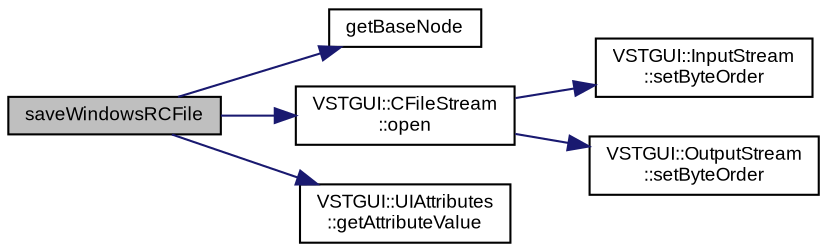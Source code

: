 digraph "saveWindowsRCFile"
{
  bgcolor="transparent";
  edge [fontname="Arial",fontsize="9",labelfontname="Arial",labelfontsize="9"];
  node [fontname="Arial",fontsize="9",shape=record];
  rankdir="LR";
  Node1 [label="saveWindowsRCFile",height=0.2,width=0.4,color="black", fillcolor="grey75", style="filled" fontcolor="black"];
  Node1 -> Node2 [color="midnightblue",fontsize="9",style="solid",fontname="Arial"];
  Node2 [label="getBaseNode",height=0.2,width=0.4,color="black",URL="$class_v_s_t_g_u_i_1_1_u_i_description.html#a2b0f673945c12c2dbf13ecdb4d768bf1"];
  Node1 -> Node3 [color="midnightblue",fontsize="9",style="solid",fontname="Arial"];
  Node3 [label="VSTGUI::CFileStream\l::open",height=0.2,width=0.4,color="black",URL="$class_v_s_t_g_u_i_1_1_c_file_stream.html#a46e351ecfc8ca894cb1ac490c095c792"];
  Node3 -> Node4 [color="midnightblue",fontsize="9",style="solid",fontname="Arial"];
  Node4 [label="VSTGUI::InputStream\l::setByteOrder",height=0.2,width=0.4,color="black",URL="$class_v_s_t_g_u_i_1_1_input_stream.html#a3bb8e967e96ebbc930b753ce8f3b0b7a"];
  Node3 -> Node5 [color="midnightblue",fontsize="9",style="solid",fontname="Arial"];
  Node5 [label="VSTGUI::OutputStream\l::setByteOrder",height=0.2,width=0.4,color="black",URL="$class_v_s_t_g_u_i_1_1_output_stream.html#a3bb8e967e96ebbc930b753ce8f3b0b7a"];
  Node1 -> Node6 [color="midnightblue",fontsize="9",style="solid",fontname="Arial"];
  Node6 [label="VSTGUI::UIAttributes\l::getAttributeValue",height=0.2,width=0.4,color="black",URL="$class_v_s_t_g_u_i_1_1_u_i_attributes.html#a80dddbc022b66698cf7a00620efbcd88"];
}
